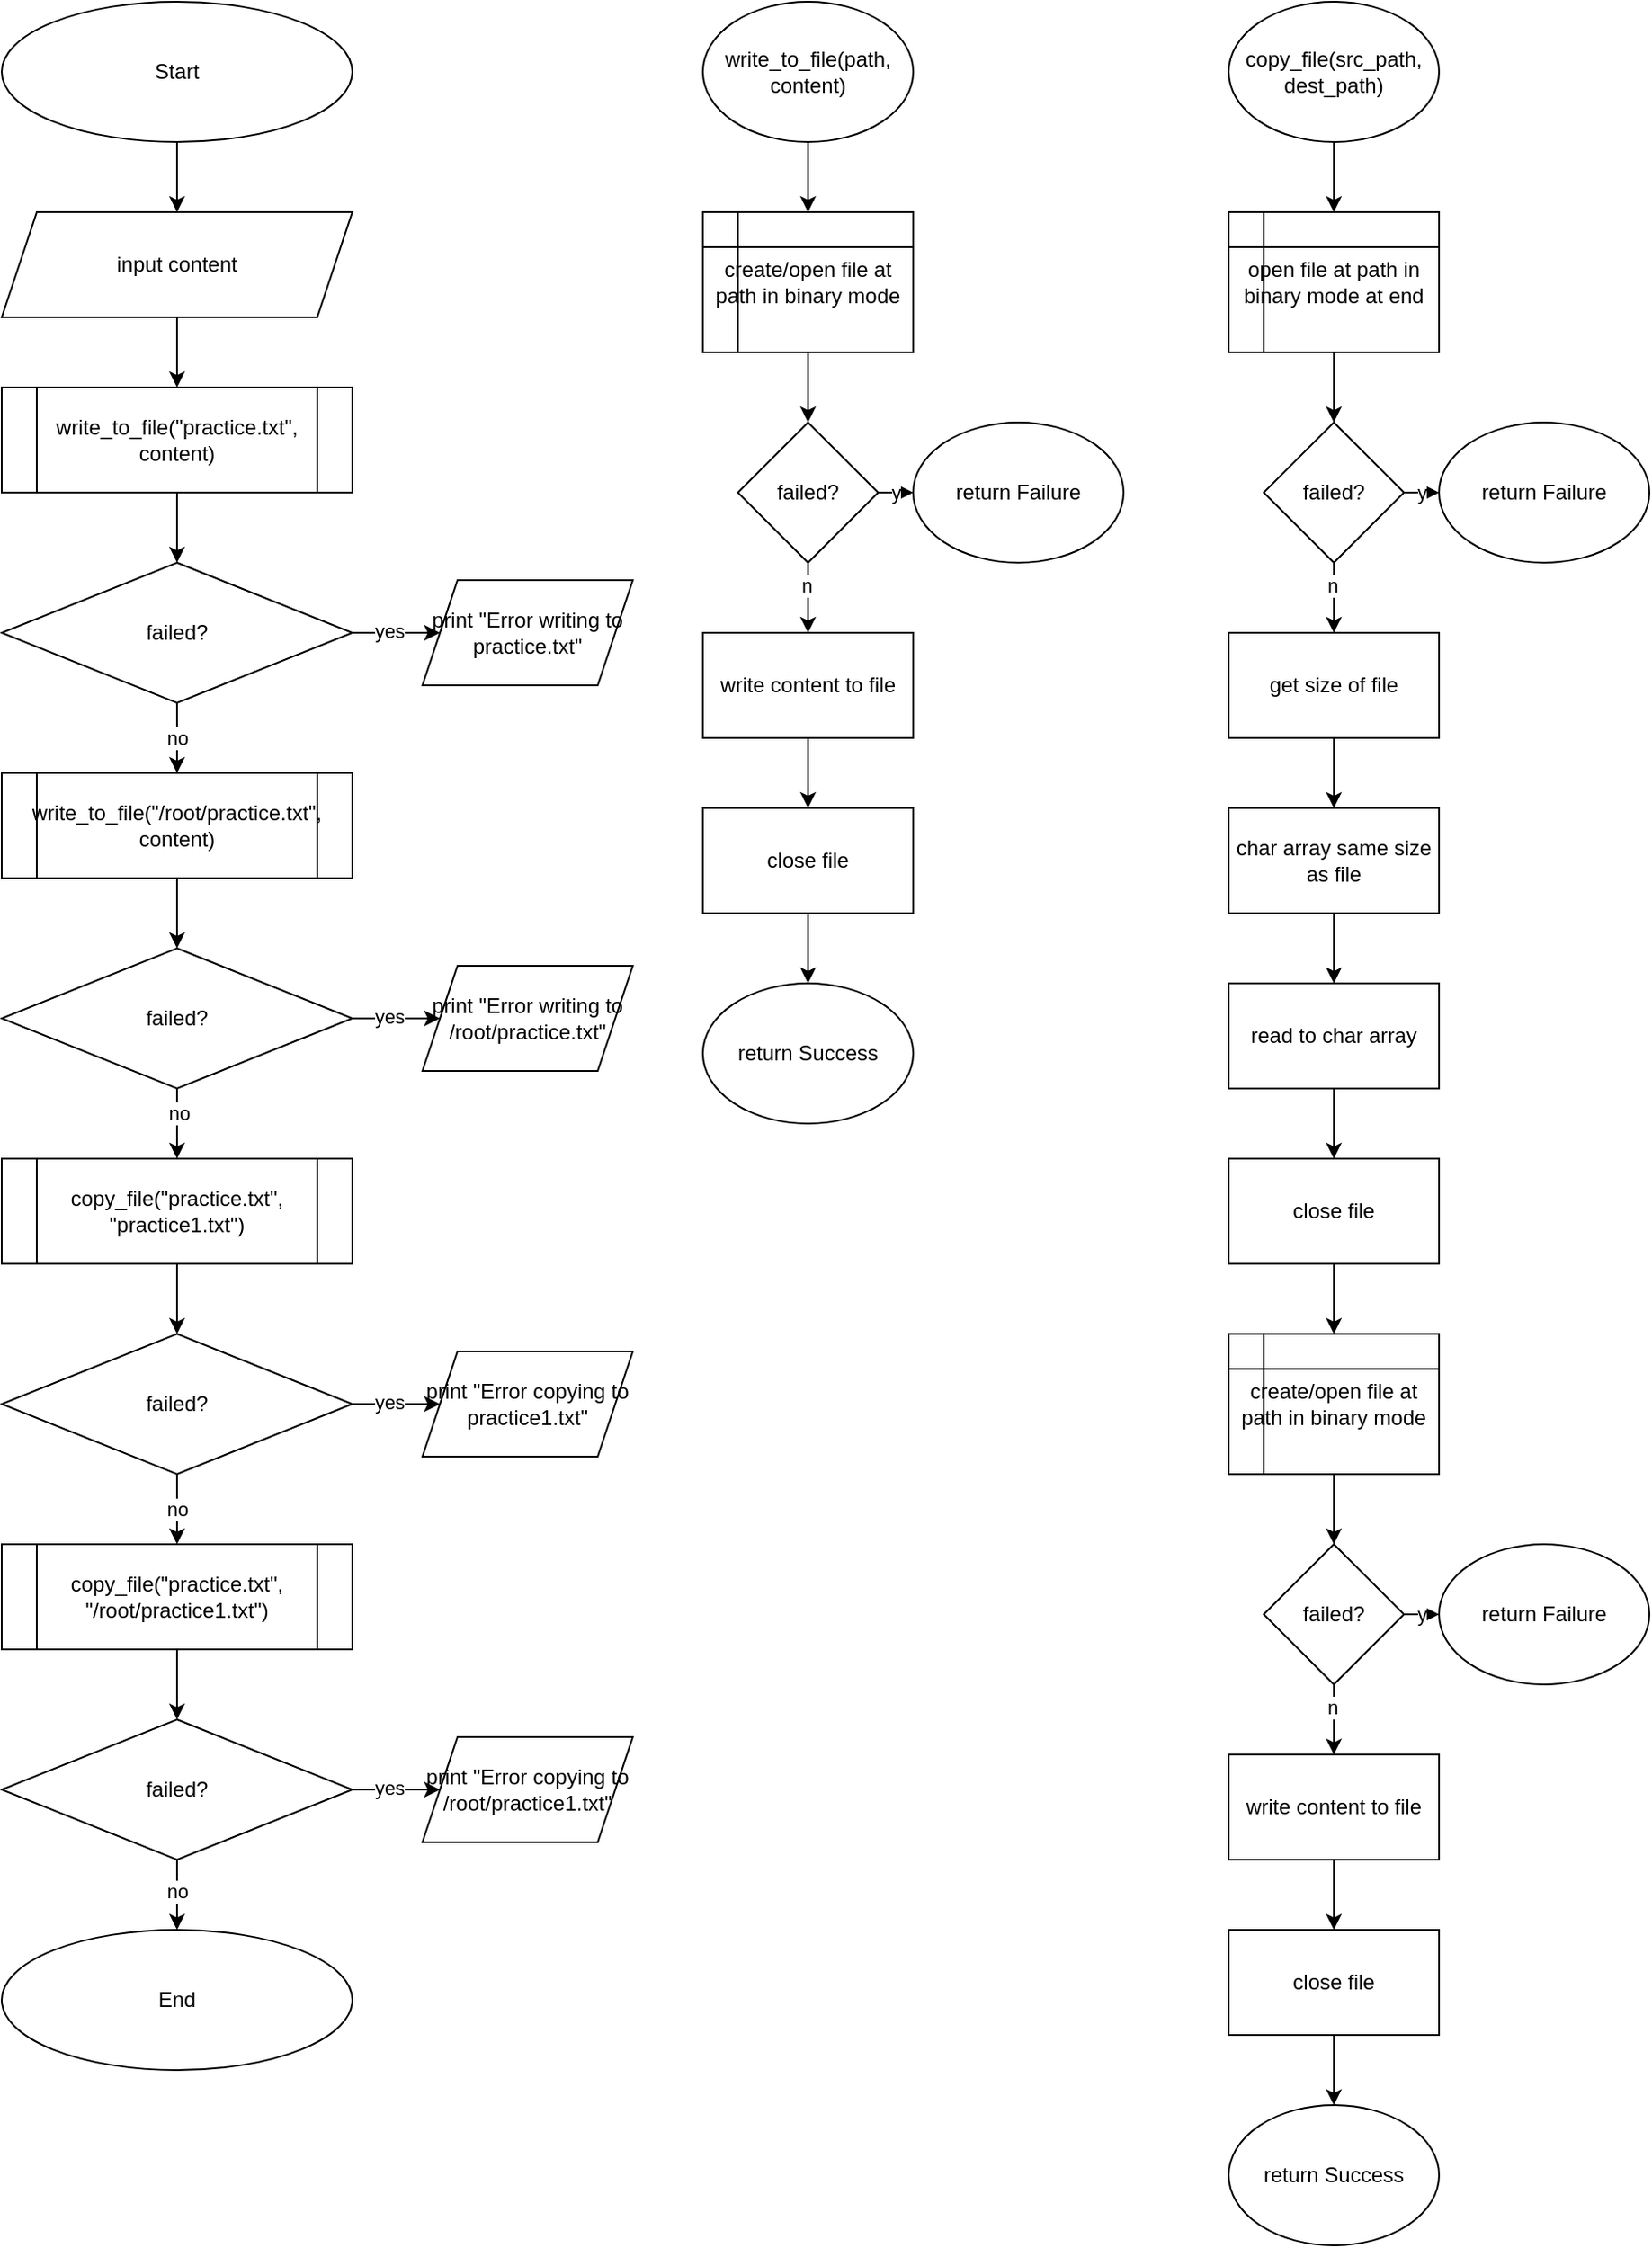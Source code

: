 <mxfile version="24.8.6">
  <diagram name="Page-1" id="cHp_luuboQ7n58EBtZow">
    <mxGraphModel dx="3187" dy="1729" grid="1" gridSize="10" guides="1" tooltips="1" connect="1" arrows="1" fold="1" page="1" pageScale="1" pageWidth="2000" pageHeight="1200" math="0" shadow="0">
      <root>
        <mxCell id="0" />
        <mxCell id="1" parent="0" />
        <mxCell id="DpnooXdDaTHGX6aRq5rG-41" style="edgeStyle=orthogonalEdgeStyle;rounded=0;orthogonalLoop=1;jettySize=auto;html=1;exitX=0.5;exitY=1;exitDx=0;exitDy=0;" edge="1" parent="1" source="DpnooXdDaTHGX6aRq5rG-1" target="DpnooXdDaTHGX6aRq5rG-4">
          <mxGeometry relative="1" as="geometry" />
        </mxCell>
        <mxCell id="DpnooXdDaTHGX6aRq5rG-1" value="Start" style="ellipse;whiteSpace=wrap;html=1;" vertex="1" parent="1">
          <mxGeometry width="200" height="80" as="geometry" />
        </mxCell>
        <mxCell id="DpnooXdDaTHGX6aRq5rG-42" style="edgeStyle=orthogonalEdgeStyle;rounded=0;orthogonalLoop=1;jettySize=auto;html=1;exitX=0.5;exitY=1;exitDx=0;exitDy=0;entryX=0.5;entryY=0;entryDx=0;entryDy=0;" edge="1" parent="1" source="DpnooXdDaTHGX6aRq5rG-4" target="DpnooXdDaTHGX6aRq5rG-6">
          <mxGeometry relative="1" as="geometry" />
        </mxCell>
        <mxCell id="DpnooXdDaTHGX6aRq5rG-4" value="input content" style="shape=parallelogram;perimeter=parallelogramPerimeter;whiteSpace=wrap;html=1;fixedSize=1;" vertex="1" parent="1">
          <mxGeometry y="120" width="200" height="60" as="geometry" />
        </mxCell>
        <mxCell id="DpnooXdDaTHGX6aRq5rG-20" style="edgeStyle=orthogonalEdgeStyle;rounded=0;orthogonalLoop=1;jettySize=auto;html=1;exitX=0.5;exitY=1;exitDx=0;exitDy=0;entryX=0.5;entryY=0;entryDx=0;entryDy=0;" edge="1" parent="1" source="DpnooXdDaTHGX6aRq5rG-6" target="DpnooXdDaTHGX6aRq5rG-7">
          <mxGeometry relative="1" as="geometry" />
        </mxCell>
        <mxCell id="DpnooXdDaTHGX6aRq5rG-6" value="write_to_file(&quot;practice.txt&quot;, content)" style="shape=process;whiteSpace=wrap;html=1;backgroundOutline=1;" vertex="1" parent="1">
          <mxGeometry y="220" width="200" height="60" as="geometry" />
        </mxCell>
        <mxCell id="DpnooXdDaTHGX6aRq5rG-9" style="edgeStyle=orthogonalEdgeStyle;rounded=0;orthogonalLoop=1;jettySize=auto;html=1;exitX=1;exitY=0.5;exitDx=0;exitDy=0;entryX=0;entryY=0.5;entryDx=0;entryDy=0;" edge="1" parent="1" source="DpnooXdDaTHGX6aRq5rG-7" target="DpnooXdDaTHGX6aRq5rG-8">
          <mxGeometry relative="1" as="geometry" />
        </mxCell>
        <mxCell id="DpnooXdDaTHGX6aRq5rG-10" value="yes" style="edgeLabel;html=1;align=center;verticalAlign=middle;resizable=0;points=[];" vertex="1" connectable="0" parent="DpnooXdDaTHGX6aRq5rG-9">
          <mxGeometry x="-0.187" y="1" relative="1" as="geometry">
            <mxPoint as="offset" />
          </mxGeometry>
        </mxCell>
        <mxCell id="DpnooXdDaTHGX6aRq5rG-22" value="no" style="edgeStyle=orthogonalEdgeStyle;rounded=0;orthogonalLoop=1;jettySize=auto;html=1;exitX=0.5;exitY=1;exitDx=0;exitDy=0;entryX=0.5;entryY=0;entryDx=0;entryDy=0;" edge="1" parent="1" source="DpnooXdDaTHGX6aRq5rG-7" target="DpnooXdDaTHGX6aRq5rG-11">
          <mxGeometry relative="1" as="geometry" />
        </mxCell>
        <mxCell id="DpnooXdDaTHGX6aRq5rG-7" value="failed?" style="rhombus;whiteSpace=wrap;html=1;" vertex="1" parent="1">
          <mxGeometry y="320" width="200" height="80" as="geometry" />
        </mxCell>
        <mxCell id="DpnooXdDaTHGX6aRq5rG-8" value="print &quot;Error writing to practice.txt&quot;" style="shape=parallelogram;perimeter=parallelogramPerimeter;whiteSpace=wrap;html=1;fixedSize=1;" vertex="1" parent="1">
          <mxGeometry x="240" y="330" width="120" height="60" as="geometry" />
        </mxCell>
        <mxCell id="DpnooXdDaTHGX6aRq5rG-21" style="edgeStyle=orthogonalEdgeStyle;rounded=0;orthogonalLoop=1;jettySize=auto;html=1;exitX=0.5;exitY=1;exitDx=0;exitDy=0;entryX=0.5;entryY=0;entryDx=0;entryDy=0;" edge="1" parent="1" source="DpnooXdDaTHGX6aRq5rG-11" target="DpnooXdDaTHGX6aRq5rG-14">
          <mxGeometry relative="1" as="geometry" />
        </mxCell>
        <mxCell id="DpnooXdDaTHGX6aRq5rG-11" value="write_to_file(&quot;/root/practice.txt&quot;, content)" style="shape=process;whiteSpace=wrap;html=1;backgroundOutline=1;" vertex="1" parent="1">
          <mxGeometry y="440" width="200" height="60" as="geometry" />
        </mxCell>
        <mxCell id="DpnooXdDaTHGX6aRq5rG-12" style="edgeStyle=orthogonalEdgeStyle;rounded=0;orthogonalLoop=1;jettySize=auto;html=1;exitX=1;exitY=0.5;exitDx=0;exitDy=0;entryX=0;entryY=0.5;entryDx=0;entryDy=0;" edge="1" parent="1" source="DpnooXdDaTHGX6aRq5rG-14" target="DpnooXdDaTHGX6aRq5rG-15">
          <mxGeometry relative="1" as="geometry" />
        </mxCell>
        <mxCell id="DpnooXdDaTHGX6aRq5rG-13" value="yes" style="edgeLabel;html=1;align=center;verticalAlign=middle;resizable=0;points=[];" vertex="1" connectable="0" parent="DpnooXdDaTHGX6aRq5rG-12">
          <mxGeometry x="-0.187" y="1" relative="1" as="geometry">
            <mxPoint as="offset" />
          </mxGeometry>
        </mxCell>
        <mxCell id="DpnooXdDaTHGX6aRq5rG-29" style="edgeStyle=orthogonalEdgeStyle;rounded=0;orthogonalLoop=1;jettySize=auto;html=1;exitX=0.5;exitY=1;exitDx=0;exitDy=0;entryX=0.5;entryY=0;entryDx=0;entryDy=0;" edge="1" parent="1" source="DpnooXdDaTHGX6aRq5rG-14" target="DpnooXdDaTHGX6aRq5rG-24">
          <mxGeometry relative="1" as="geometry" />
        </mxCell>
        <mxCell id="DpnooXdDaTHGX6aRq5rG-30" value="no" style="edgeLabel;html=1;align=center;verticalAlign=middle;resizable=0;points=[];" vertex="1" connectable="0" parent="DpnooXdDaTHGX6aRq5rG-29">
          <mxGeometry x="-0.309" y="1" relative="1" as="geometry">
            <mxPoint as="offset" />
          </mxGeometry>
        </mxCell>
        <mxCell id="DpnooXdDaTHGX6aRq5rG-14" value="failed?" style="rhombus;whiteSpace=wrap;html=1;" vertex="1" parent="1">
          <mxGeometry y="540" width="200" height="80" as="geometry" />
        </mxCell>
        <mxCell id="DpnooXdDaTHGX6aRq5rG-15" value="print &quot;Error writing to /root/practice.txt&quot;" style="shape=parallelogram;perimeter=parallelogramPerimeter;whiteSpace=wrap;html=1;fixedSize=1;" vertex="1" parent="1">
          <mxGeometry x="240" y="550" width="120" height="60" as="geometry" />
        </mxCell>
        <mxCell id="DpnooXdDaTHGX6aRq5rG-23" style="edgeStyle=orthogonalEdgeStyle;rounded=0;orthogonalLoop=1;jettySize=auto;html=1;exitX=0.5;exitY=1;exitDx=0;exitDy=0;entryX=0.5;entryY=0;entryDx=0;entryDy=0;" edge="1" parent="1" source="DpnooXdDaTHGX6aRq5rG-24" target="DpnooXdDaTHGX6aRq5rG-27">
          <mxGeometry relative="1" as="geometry" />
        </mxCell>
        <mxCell id="DpnooXdDaTHGX6aRq5rG-24" value="copy_file(&quot;practice.txt&quot;, &quot;practice1.txt&quot;)" style="shape=process;whiteSpace=wrap;html=1;backgroundOutline=1;" vertex="1" parent="1">
          <mxGeometry y="660" width="200" height="60" as="geometry" />
        </mxCell>
        <mxCell id="DpnooXdDaTHGX6aRq5rG-25" style="edgeStyle=orthogonalEdgeStyle;rounded=0;orthogonalLoop=1;jettySize=auto;html=1;exitX=1;exitY=0.5;exitDx=0;exitDy=0;entryX=0;entryY=0.5;entryDx=0;entryDy=0;" edge="1" parent="1" source="DpnooXdDaTHGX6aRq5rG-27" target="DpnooXdDaTHGX6aRq5rG-28">
          <mxGeometry relative="1" as="geometry" />
        </mxCell>
        <mxCell id="DpnooXdDaTHGX6aRq5rG-26" value="yes" style="edgeLabel;html=1;align=center;verticalAlign=middle;resizable=0;points=[];" vertex="1" connectable="0" parent="DpnooXdDaTHGX6aRq5rG-25">
          <mxGeometry x="-0.187" y="1" relative="1" as="geometry">
            <mxPoint as="offset" />
          </mxGeometry>
        </mxCell>
        <mxCell id="DpnooXdDaTHGX6aRq5rG-37" value="no" style="edgeStyle=orthogonalEdgeStyle;rounded=0;orthogonalLoop=1;jettySize=auto;html=1;exitX=0.5;exitY=1;exitDx=0;exitDy=0;entryX=0.5;entryY=0;entryDx=0;entryDy=0;" edge="1" parent="1" source="DpnooXdDaTHGX6aRq5rG-27" target="DpnooXdDaTHGX6aRq5rG-32">
          <mxGeometry relative="1" as="geometry" />
        </mxCell>
        <mxCell id="DpnooXdDaTHGX6aRq5rG-27" value="failed?" style="rhombus;whiteSpace=wrap;html=1;" vertex="1" parent="1">
          <mxGeometry y="760" width="200" height="80" as="geometry" />
        </mxCell>
        <mxCell id="DpnooXdDaTHGX6aRq5rG-28" value="print &quot;Error copying to practice1.txt&quot;" style="shape=parallelogram;perimeter=parallelogramPerimeter;whiteSpace=wrap;html=1;fixedSize=1;" vertex="1" parent="1">
          <mxGeometry x="240" y="770" width="120" height="60" as="geometry" />
        </mxCell>
        <mxCell id="DpnooXdDaTHGX6aRq5rG-31" style="edgeStyle=orthogonalEdgeStyle;rounded=0;orthogonalLoop=1;jettySize=auto;html=1;exitX=0.5;exitY=1;exitDx=0;exitDy=0;entryX=0.5;entryY=0;entryDx=0;entryDy=0;" edge="1" parent="1" source="DpnooXdDaTHGX6aRq5rG-32" target="DpnooXdDaTHGX6aRq5rG-35">
          <mxGeometry relative="1" as="geometry" />
        </mxCell>
        <mxCell id="DpnooXdDaTHGX6aRq5rG-32" value="copy_file(&quot;practice.txt&quot;, &quot;/root/practice1.txt&quot;)" style="shape=process;whiteSpace=wrap;html=1;backgroundOutline=1;" vertex="1" parent="1">
          <mxGeometry y="880" width="200" height="60" as="geometry" />
        </mxCell>
        <mxCell id="DpnooXdDaTHGX6aRq5rG-33" style="edgeStyle=orthogonalEdgeStyle;rounded=0;orthogonalLoop=1;jettySize=auto;html=1;exitX=1;exitY=0.5;exitDx=0;exitDy=0;entryX=0;entryY=0.5;entryDx=0;entryDy=0;" edge="1" parent="1" source="DpnooXdDaTHGX6aRq5rG-35" target="DpnooXdDaTHGX6aRq5rG-36">
          <mxGeometry relative="1" as="geometry" />
        </mxCell>
        <mxCell id="DpnooXdDaTHGX6aRq5rG-34" value="yes" style="edgeLabel;html=1;align=center;verticalAlign=middle;resizable=0;points=[];" vertex="1" connectable="0" parent="DpnooXdDaTHGX6aRq5rG-33">
          <mxGeometry x="-0.187" y="1" relative="1" as="geometry">
            <mxPoint as="offset" />
          </mxGeometry>
        </mxCell>
        <mxCell id="DpnooXdDaTHGX6aRq5rG-39" style="edgeStyle=orthogonalEdgeStyle;rounded=0;orthogonalLoop=1;jettySize=auto;html=1;exitX=0.5;exitY=1;exitDx=0;exitDy=0;entryX=0.5;entryY=0;entryDx=0;entryDy=0;" edge="1" parent="1" source="DpnooXdDaTHGX6aRq5rG-35" target="DpnooXdDaTHGX6aRq5rG-38">
          <mxGeometry relative="1" as="geometry" />
        </mxCell>
        <mxCell id="DpnooXdDaTHGX6aRq5rG-40" value="no" style="edgeLabel;html=1;align=center;verticalAlign=middle;resizable=0;points=[];" vertex="1" connectable="0" parent="DpnooXdDaTHGX6aRq5rG-39">
          <mxGeometry x="-0.126" relative="1" as="geometry">
            <mxPoint as="offset" />
          </mxGeometry>
        </mxCell>
        <mxCell id="DpnooXdDaTHGX6aRq5rG-35" value="failed?" style="rhombus;whiteSpace=wrap;html=1;" vertex="1" parent="1">
          <mxGeometry y="980" width="200" height="80" as="geometry" />
        </mxCell>
        <mxCell id="DpnooXdDaTHGX6aRq5rG-36" value="print &quot;Error copying to /root/practice1.txt&quot;" style="shape=parallelogram;perimeter=parallelogramPerimeter;whiteSpace=wrap;html=1;fixedSize=1;" vertex="1" parent="1">
          <mxGeometry x="240" y="990" width="120" height="60" as="geometry" />
        </mxCell>
        <mxCell id="DpnooXdDaTHGX6aRq5rG-38" value="End" style="ellipse;whiteSpace=wrap;html=1;" vertex="1" parent="1">
          <mxGeometry y="1100" width="200" height="80" as="geometry" />
        </mxCell>
        <mxCell id="DpnooXdDaTHGX6aRq5rG-58" style="edgeStyle=orthogonalEdgeStyle;rounded=0;orthogonalLoop=1;jettySize=auto;html=1;exitX=0.5;exitY=1;exitDx=0;exitDy=0;entryX=0.5;entryY=0;entryDx=0;entryDy=0;" edge="1" parent="1" source="DpnooXdDaTHGX6aRq5rG-43" target="DpnooXdDaTHGX6aRq5rG-45">
          <mxGeometry relative="1" as="geometry" />
        </mxCell>
        <mxCell id="DpnooXdDaTHGX6aRq5rG-43" value="write_to_file(path, content)" style="ellipse;whiteSpace=wrap;html=1;" vertex="1" parent="1">
          <mxGeometry x="400" width="120" height="80" as="geometry" />
        </mxCell>
        <mxCell id="DpnooXdDaTHGX6aRq5rG-47" style="edgeStyle=orthogonalEdgeStyle;rounded=0;orthogonalLoop=1;jettySize=auto;html=1;exitX=0.5;exitY=1;exitDx=0;exitDy=0;entryX=0.5;entryY=0;entryDx=0;entryDy=0;" edge="1" parent="1" source="DpnooXdDaTHGX6aRq5rG-45" target="DpnooXdDaTHGX6aRq5rG-46">
          <mxGeometry relative="1" as="geometry" />
        </mxCell>
        <mxCell id="DpnooXdDaTHGX6aRq5rG-45" value="create/open file at path in binary mode" style="shape=internalStorage;whiteSpace=wrap;html=1;backgroundOutline=1;" vertex="1" parent="1">
          <mxGeometry x="400" y="120" width="120" height="80" as="geometry" />
        </mxCell>
        <mxCell id="DpnooXdDaTHGX6aRq5rG-49" value="y" style="edgeStyle=orthogonalEdgeStyle;rounded=0;orthogonalLoop=1;jettySize=auto;html=1;exitX=1;exitY=0.5;exitDx=0;exitDy=0;entryX=0;entryY=0.5;entryDx=0;entryDy=0;" edge="1" parent="1" source="DpnooXdDaTHGX6aRq5rG-46" target="DpnooXdDaTHGX6aRq5rG-48">
          <mxGeometry relative="1" as="geometry" />
        </mxCell>
        <mxCell id="DpnooXdDaTHGX6aRq5rG-51" style="edgeStyle=orthogonalEdgeStyle;rounded=0;orthogonalLoop=1;jettySize=auto;html=1;exitX=0.5;exitY=1;exitDx=0;exitDy=0;entryX=0.5;entryY=0;entryDx=0;entryDy=0;" edge="1" parent="1" source="DpnooXdDaTHGX6aRq5rG-46" target="DpnooXdDaTHGX6aRq5rG-50">
          <mxGeometry relative="1" as="geometry" />
        </mxCell>
        <mxCell id="DpnooXdDaTHGX6aRq5rG-52" value="n" style="edgeLabel;html=1;align=center;verticalAlign=middle;resizable=0;points=[];" vertex="1" connectable="0" parent="DpnooXdDaTHGX6aRq5rG-51">
          <mxGeometry x="-0.364" y="-1" relative="1" as="geometry">
            <mxPoint as="offset" />
          </mxGeometry>
        </mxCell>
        <mxCell id="DpnooXdDaTHGX6aRq5rG-46" value="failed?" style="rhombus;whiteSpace=wrap;html=1;" vertex="1" parent="1">
          <mxGeometry x="420" y="240" width="80" height="80" as="geometry" />
        </mxCell>
        <mxCell id="DpnooXdDaTHGX6aRq5rG-48" value="return Failure" style="ellipse;whiteSpace=wrap;html=1;" vertex="1" parent="1">
          <mxGeometry x="520" y="240" width="120" height="80" as="geometry" />
        </mxCell>
        <mxCell id="DpnooXdDaTHGX6aRq5rG-56" style="edgeStyle=orthogonalEdgeStyle;rounded=0;orthogonalLoop=1;jettySize=auto;html=1;exitX=0.5;exitY=1;exitDx=0;exitDy=0;entryX=0.5;entryY=0;entryDx=0;entryDy=0;" edge="1" parent="1" source="DpnooXdDaTHGX6aRq5rG-50" target="DpnooXdDaTHGX6aRq5rG-54">
          <mxGeometry relative="1" as="geometry" />
        </mxCell>
        <mxCell id="DpnooXdDaTHGX6aRq5rG-50" value="write content to file" style="rounded=0;whiteSpace=wrap;html=1;" vertex="1" parent="1">
          <mxGeometry x="400" y="360" width="120" height="60" as="geometry" />
        </mxCell>
        <mxCell id="DpnooXdDaTHGX6aRq5rG-57" style="edgeStyle=orthogonalEdgeStyle;rounded=0;orthogonalLoop=1;jettySize=auto;html=1;exitX=0.5;exitY=1;exitDx=0;exitDy=0;entryX=0.5;entryY=0;entryDx=0;entryDy=0;" edge="1" parent="1" source="DpnooXdDaTHGX6aRq5rG-54" target="DpnooXdDaTHGX6aRq5rG-55">
          <mxGeometry relative="1" as="geometry" />
        </mxCell>
        <mxCell id="DpnooXdDaTHGX6aRq5rG-54" value="close file" style="rounded=0;whiteSpace=wrap;html=1;" vertex="1" parent="1">
          <mxGeometry x="400" y="460" width="120" height="60" as="geometry" />
        </mxCell>
        <mxCell id="DpnooXdDaTHGX6aRq5rG-55" value="return Success" style="ellipse;whiteSpace=wrap;html=1;" vertex="1" parent="1">
          <mxGeometry x="400" y="560" width="120" height="80" as="geometry" />
        </mxCell>
        <mxCell id="DpnooXdDaTHGX6aRq5rG-59" style="edgeStyle=orthogonalEdgeStyle;rounded=0;orthogonalLoop=1;jettySize=auto;html=1;exitX=0.5;exitY=1;exitDx=0;exitDy=0;entryX=0.5;entryY=0;entryDx=0;entryDy=0;" edge="1" parent="1" source="DpnooXdDaTHGX6aRq5rG-60" target="DpnooXdDaTHGX6aRq5rG-62">
          <mxGeometry relative="1" as="geometry" />
        </mxCell>
        <mxCell id="DpnooXdDaTHGX6aRq5rG-60" value="copy_file(src_path, dest_path)" style="ellipse;whiteSpace=wrap;html=1;" vertex="1" parent="1">
          <mxGeometry x="700" width="120" height="80" as="geometry" />
        </mxCell>
        <mxCell id="DpnooXdDaTHGX6aRq5rG-61" style="edgeStyle=orthogonalEdgeStyle;rounded=0;orthogonalLoop=1;jettySize=auto;html=1;exitX=0.5;exitY=1;exitDx=0;exitDy=0;entryX=0.5;entryY=0;entryDx=0;entryDy=0;" edge="1" parent="1" source="DpnooXdDaTHGX6aRq5rG-62" target="DpnooXdDaTHGX6aRq5rG-66">
          <mxGeometry relative="1" as="geometry" />
        </mxCell>
        <mxCell id="DpnooXdDaTHGX6aRq5rG-62" value="open file at path in binary mode at end" style="shape=internalStorage;whiteSpace=wrap;html=1;backgroundOutline=1;" vertex="1" parent="1">
          <mxGeometry x="700" y="120" width="120" height="80" as="geometry" />
        </mxCell>
        <mxCell id="DpnooXdDaTHGX6aRq5rG-63" value="y" style="edgeStyle=orthogonalEdgeStyle;rounded=0;orthogonalLoop=1;jettySize=auto;html=1;exitX=1;exitY=0.5;exitDx=0;exitDy=0;entryX=0;entryY=0.5;entryDx=0;entryDy=0;" edge="1" parent="1" source="DpnooXdDaTHGX6aRq5rG-66" target="DpnooXdDaTHGX6aRq5rG-67">
          <mxGeometry relative="1" as="geometry" />
        </mxCell>
        <mxCell id="DpnooXdDaTHGX6aRq5rG-64" style="edgeStyle=orthogonalEdgeStyle;rounded=0;orthogonalLoop=1;jettySize=auto;html=1;exitX=0.5;exitY=1;exitDx=0;exitDy=0;entryX=0.5;entryY=0;entryDx=0;entryDy=0;" edge="1" parent="1" source="DpnooXdDaTHGX6aRq5rG-66" target="DpnooXdDaTHGX6aRq5rG-73">
          <mxGeometry relative="1" as="geometry">
            <mxPoint x="760" y="360" as="targetPoint" />
          </mxGeometry>
        </mxCell>
        <mxCell id="DpnooXdDaTHGX6aRq5rG-65" value="n" style="edgeLabel;html=1;align=center;verticalAlign=middle;resizable=0;points=[];" vertex="1" connectable="0" parent="DpnooXdDaTHGX6aRq5rG-64">
          <mxGeometry x="-0.364" y="-1" relative="1" as="geometry">
            <mxPoint as="offset" />
          </mxGeometry>
        </mxCell>
        <mxCell id="DpnooXdDaTHGX6aRq5rG-66" value="failed?" style="rhombus;whiteSpace=wrap;html=1;" vertex="1" parent="1">
          <mxGeometry x="720" y="240" width="80" height="80" as="geometry" />
        </mxCell>
        <mxCell id="DpnooXdDaTHGX6aRq5rG-67" value="return Failure" style="ellipse;whiteSpace=wrap;html=1;" vertex="1" parent="1">
          <mxGeometry x="820" y="240" width="120" height="80" as="geometry" />
        </mxCell>
        <mxCell id="DpnooXdDaTHGX6aRq5rG-93" style="edgeStyle=orthogonalEdgeStyle;rounded=0;orthogonalLoop=1;jettySize=auto;html=1;exitX=0.5;exitY=1;exitDx=0;exitDy=0;entryX=0.5;entryY=0;entryDx=0;entryDy=0;" edge="1" parent="1" source="DpnooXdDaTHGX6aRq5rG-73" target="DpnooXdDaTHGX6aRq5rG-74">
          <mxGeometry relative="1" as="geometry" />
        </mxCell>
        <mxCell id="DpnooXdDaTHGX6aRq5rG-73" value="get size of file" style="rounded=0;whiteSpace=wrap;html=1;" vertex="1" parent="1">
          <mxGeometry x="700" y="360" width="120" height="60" as="geometry" />
        </mxCell>
        <mxCell id="DpnooXdDaTHGX6aRq5rG-92" style="edgeStyle=orthogonalEdgeStyle;rounded=0;orthogonalLoop=1;jettySize=auto;html=1;exitX=0.5;exitY=1;exitDx=0;exitDy=0;entryX=0.5;entryY=0;entryDx=0;entryDy=0;" edge="1" parent="1" source="DpnooXdDaTHGX6aRq5rG-74" target="DpnooXdDaTHGX6aRq5rG-75">
          <mxGeometry relative="1" as="geometry" />
        </mxCell>
        <mxCell id="DpnooXdDaTHGX6aRq5rG-74" value="char array same size as file" style="rounded=0;whiteSpace=wrap;html=1;" vertex="1" parent="1">
          <mxGeometry x="700" y="460" width="120" height="60" as="geometry" />
        </mxCell>
        <mxCell id="DpnooXdDaTHGX6aRq5rG-91" style="edgeStyle=orthogonalEdgeStyle;rounded=0;orthogonalLoop=1;jettySize=auto;html=1;exitX=0.5;exitY=1;exitDx=0;exitDy=0;entryX=0.5;entryY=0;entryDx=0;entryDy=0;" edge="1" parent="1" source="DpnooXdDaTHGX6aRq5rG-75" target="DpnooXdDaTHGX6aRq5rG-76">
          <mxGeometry relative="1" as="geometry" />
        </mxCell>
        <mxCell id="DpnooXdDaTHGX6aRq5rG-75" value="read to char array" style="rounded=0;whiteSpace=wrap;html=1;" vertex="1" parent="1">
          <mxGeometry x="700" y="560" width="120" height="60" as="geometry" />
        </mxCell>
        <mxCell id="DpnooXdDaTHGX6aRq5rG-90" style="edgeStyle=orthogonalEdgeStyle;rounded=0;orthogonalLoop=1;jettySize=auto;html=1;exitX=0.5;exitY=1;exitDx=0;exitDy=0;entryX=0.5;entryY=0;entryDx=0;entryDy=0;" edge="1" parent="1" source="DpnooXdDaTHGX6aRq5rG-76" target="DpnooXdDaTHGX6aRq5rG-79">
          <mxGeometry relative="1" as="geometry" />
        </mxCell>
        <mxCell id="DpnooXdDaTHGX6aRq5rG-76" value="close file" style="rounded=0;whiteSpace=wrap;html=1;" vertex="1" parent="1">
          <mxGeometry x="700" y="660" width="120" height="60" as="geometry" />
        </mxCell>
        <mxCell id="DpnooXdDaTHGX6aRq5rG-78" style="edgeStyle=orthogonalEdgeStyle;rounded=0;orthogonalLoop=1;jettySize=auto;html=1;exitX=0.5;exitY=1;exitDx=0;exitDy=0;entryX=0.5;entryY=0;entryDx=0;entryDy=0;" edge="1" parent="1" source="DpnooXdDaTHGX6aRq5rG-79" target="DpnooXdDaTHGX6aRq5rG-83">
          <mxGeometry relative="1" as="geometry" />
        </mxCell>
        <mxCell id="DpnooXdDaTHGX6aRq5rG-79" value="create/open file at path in binary mode" style="shape=internalStorage;whiteSpace=wrap;html=1;backgroundOutline=1;" vertex="1" parent="1">
          <mxGeometry x="700" y="760" width="120" height="80" as="geometry" />
        </mxCell>
        <mxCell id="DpnooXdDaTHGX6aRq5rG-80" value="y" style="edgeStyle=orthogonalEdgeStyle;rounded=0;orthogonalLoop=1;jettySize=auto;html=1;exitX=1;exitY=0.5;exitDx=0;exitDy=0;entryX=0;entryY=0.5;entryDx=0;entryDy=0;" edge="1" parent="1" source="DpnooXdDaTHGX6aRq5rG-83" target="DpnooXdDaTHGX6aRq5rG-84">
          <mxGeometry relative="1" as="geometry" />
        </mxCell>
        <mxCell id="DpnooXdDaTHGX6aRq5rG-81" style="edgeStyle=orthogonalEdgeStyle;rounded=0;orthogonalLoop=1;jettySize=auto;html=1;exitX=0.5;exitY=1;exitDx=0;exitDy=0;entryX=0.5;entryY=0;entryDx=0;entryDy=0;" edge="1" parent="1" source="DpnooXdDaTHGX6aRq5rG-83" target="DpnooXdDaTHGX6aRq5rG-86">
          <mxGeometry relative="1" as="geometry" />
        </mxCell>
        <mxCell id="DpnooXdDaTHGX6aRq5rG-82" value="n" style="edgeLabel;html=1;align=center;verticalAlign=middle;resizable=0;points=[];" vertex="1" connectable="0" parent="DpnooXdDaTHGX6aRq5rG-81">
          <mxGeometry x="-0.364" y="-1" relative="1" as="geometry">
            <mxPoint as="offset" />
          </mxGeometry>
        </mxCell>
        <mxCell id="DpnooXdDaTHGX6aRq5rG-83" value="failed?" style="rhombus;whiteSpace=wrap;html=1;" vertex="1" parent="1">
          <mxGeometry x="720" y="880" width="80" height="80" as="geometry" />
        </mxCell>
        <mxCell id="DpnooXdDaTHGX6aRq5rG-84" value="return Failure" style="ellipse;whiteSpace=wrap;html=1;" vertex="1" parent="1">
          <mxGeometry x="820" y="880" width="120" height="80" as="geometry" />
        </mxCell>
        <mxCell id="DpnooXdDaTHGX6aRq5rG-85" style="edgeStyle=orthogonalEdgeStyle;rounded=0;orthogonalLoop=1;jettySize=auto;html=1;exitX=0.5;exitY=1;exitDx=0;exitDy=0;entryX=0.5;entryY=0;entryDx=0;entryDy=0;" edge="1" parent="1" source="DpnooXdDaTHGX6aRq5rG-86" target="DpnooXdDaTHGX6aRq5rG-88">
          <mxGeometry relative="1" as="geometry" />
        </mxCell>
        <mxCell id="DpnooXdDaTHGX6aRq5rG-86" value="write content to file" style="rounded=0;whiteSpace=wrap;html=1;" vertex="1" parent="1">
          <mxGeometry x="700" y="1000" width="120" height="60" as="geometry" />
        </mxCell>
        <mxCell id="DpnooXdDaTHGX6aRq5rG-87" style="edgeStyle=orthogonalEdgeStyle;rounded=0;orthogonalLoop=1;jettySize=auto;html=1;exitX=0.5;exitY=1;exitDx=0;exitDy=0;entryX=0.5;entryY=0;entryDx=0;entryDy=0;" edge="1" parent="1" source="DpnooXdDaTHGX6aRq5rG-88" target="DpnooXdDaTHGX6aRq5rG-89">
          <mxGeometry relative="1" as="geometry" />
        </mxCell>
        <mxCell id="DpnooXdDaTHGX6aRq5rG-88" value="close file" style="rounded=0;whiteSpace=wrap;html=1;" vertex="1" parent="1">
          <mxGeometry x="700" y="1100" width="120" height="60" as="geometry" />
        </mxCell>
        <mxCell id="DpnooXdDaTHGX6aRq5rG-89" value="return Success" style="ellipse;whiteSpace=wrap;html=1;" vertex="1" parent="1">
          <mxGeometry x="700" y="1200" width="120" height="80" as="geometry" />
        </mxCell>
      </root>
    </mxGraphModel>
  </diagram>
</mxfile>
